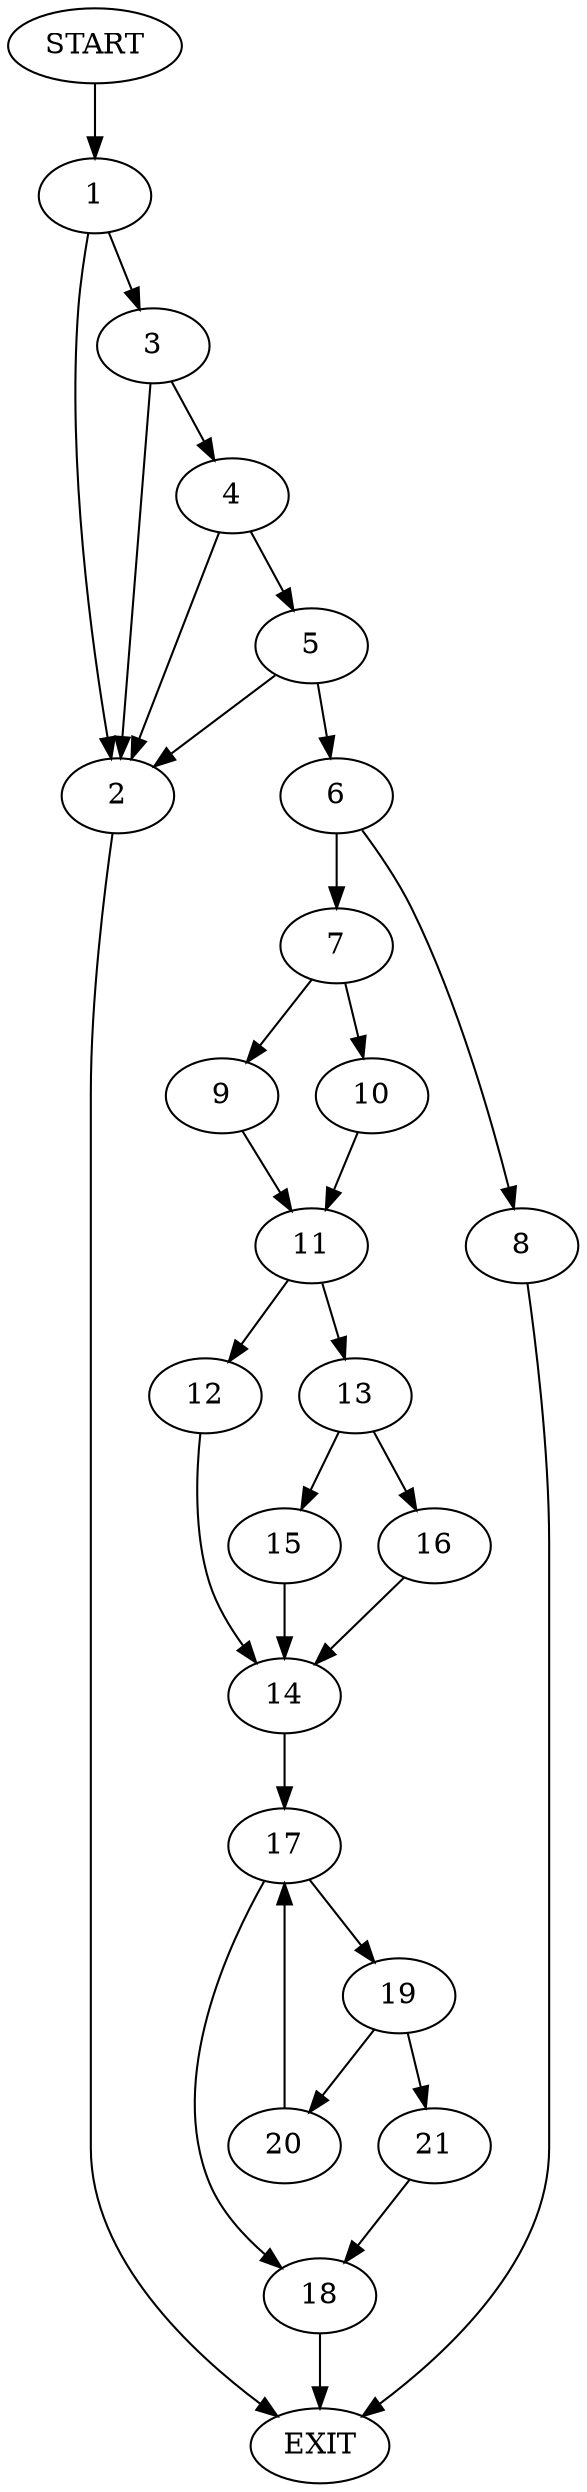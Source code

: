 digraph {
0 [label="START"]
22 [label="EXIT"]
0 -> 1
1 -> 2
1 -> 3
3 -> 2
3 -> 4
2 -> 22
4 -> 2
4 -> 5
5 -> 2
5 -> 6
6 -> 7
6 -> 8
7 -> 9
7 -> 10
8 -> 22
10 -> 11
9 -> 11
11 -> 12
11 -> 13
12 -> 14
13 -> 15
13 -> 16
14 -> 17
16 -> 14
15 -> 14
17 -> 18
17 -> 19
18 -> 22
19 -> 20
19 -> 21
21 -> 18
20 -> 17
}
